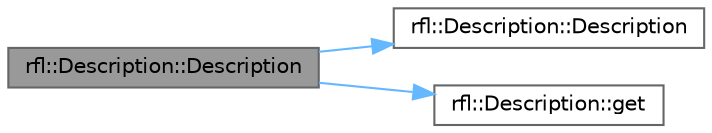 digraph "rfl::Description::Description"
{
 // LATEX_PDF_SIZE
  bgcolor="transparent";
  edge [fontname=Helvetica,fontsize=10,labelfontname=Helvetica,labelfontsize=10];
  node [fontname=Helvetica,fontsize=10,shape=box,height=0.2,width=0.4];
  rankdir="LR";
  Node1 [id="Node000001",label="rfl::Description::Description",height=0.2,width=0.4,color="gray40", fillcolor="grey60", style="filled", fontcolor="black",tooltip=" "];
  Node1 -> Node2 [id="edge1_Node000001_Node000002",color="steelblue1",style="solid",tooltip=" "];
  Node2 [id="Node000002",label="rfl::Description::Description",height=0.2,width=0.4,color="grey40", fillcolor="white", style="filled",URL="$structrfl_1_1_description.html#aa05be5e49e1e068ccb7876e6c1cfb35e",tooltip=" "];
  Node1 -> Node3 [id="edge2_Node000001_Node000003",color="steelblue1",style="solid",tooltip=" "];
  Node3 [id="Node000003",label="rfl::Description::get",height=0.2,width=0.4,color="grey40", fillcolor="white", style="filled",URL="$structrfl_1_1_description.html#a13c821a88e0e6f90c0a1672cab8a4f2b",tooltip="Returns the underlying object."];
}
